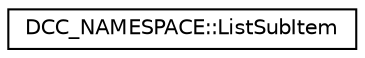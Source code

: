 digraph "类继承关系图"
{
  edge [fontname="Helvetica",fontsize="10",labelfontname="Helvetica",labelfontsize="10"];
  node [fontname="Helvetica",fontsize="10",shape=record];
  rankdir="LR";
  Node0 [label="DCC_NAMESPACE::ListSubItem",height=0.2,width=0.4,color="black", fillcolor="white", style="filled",URL="$struct_d_c_c___n_a_m_e_s_p_a_c_e_1_1_list_sub_item.html"];
}
